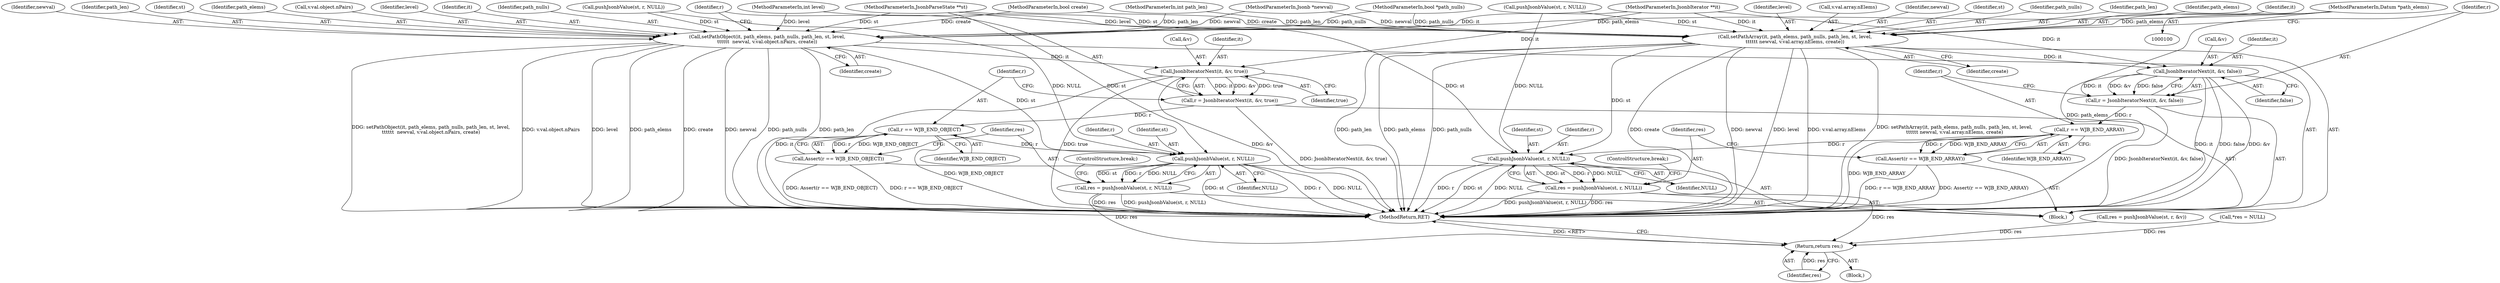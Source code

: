 digraph "0_postgresql_08fa47c4850cea32c3116665975bca219fbf2fe6_2@pointer" {
"1000102" [label="(MethodParameterIn,Datum *path_elems)"];
"1000137" [label="(Call,setPathArray(it, path_elems, path_nulls, path_len, st, level,\n\t\t\t\t\t\t newval, v.val.array.nElems, create))"];
"1000155" [label="(Call,JsonbIteratorNext(it, &v, false))"];
"1000153" [label="(Call,r = JsonbIteratorNext(it, &v, false))"];
"1000161" [label="(Call,r == WJB_END_ARRAY)"];
"1000160" [label="(Call,Assert(r == WJB_END_ARRAY))"];
"1000166" [label="(Call,pushJsonbValue(st, r, NULL))"];
"1000164" [label="(Call,res = pushJsonbValue(st, r, NULL))"];
"1000226" [label="(Return,return res;)"];
"1000178" [label="(Call,setPathObject(it, path_elems, path_nulls, path_len, st, level,\n\t\t\t\t\t\t  newval, v.val.object.nPairs, create))"];
"1000196" [label="(Call,JsonbIteratorNext(it, &v, true))"];
"1000194" [label="(Call,r = JsonbIteratorNext(it, &v, true))"];
"1000202" [label="(Call,r == WJB_END_OBJECT)"];
"1000201" [label="(Call,Assert(r == WJB_END_OBJECT))"];
"1000207" [label="(Call,pushJsonbValue(st, r, NULL))"];
"1000205" [label="(Call,res = pushJsonbValue(st, r, NULL))"];
"1000180" [label="(Identifier,path_elems)"];
"1000157" [label="(Call,&v)"];
"1000201" [label="(Call,Assert(r == WJB_END_OBJECT))"];
"1000169" [label="(Identifier,NULL)"];
"1000137" [label="(Call,setPathArray(it, path_elems, path_nulls, path_len, st, level,\n\t\t\t\t\t\t newval, v.val.array.nElems, create))"];
"1000166" [label="(Call,pushJsonbValue(st, r, NULL))"];
"1000160" [label="(Call,Assert(r == WJB_END_ARRAY))"];
"1000186" [label="(Call,v.val.object.nPairs)"];
"1000184" [label="(Identifier,level)"];
"1000143" [label="(Identifier,level)"];
"1000179" [label="(Identifier,it)"];
"1000167" [label="(Identifier,st)"];
"1000227" [label="(Identifier,res)"];
"1000214" [label="(Call,res = pushJsonbValue(st, r, &v))"];
"1000228" [label="(MethodReturn,RET)"];
"1000226" [label="(Return,return res;)"];
"1000104" [label="(MethodParameterIn,int path_len)"];
"1000107" [label="(MethodParameterIn,Jsonb *newval)"];
"1000133" [label="(Call,pushJsonbValue(st, r, NULL))"];
"1000145" [label="(Call,v.val.array.nElems)"];
"1000165" [label="(Identifier,res)"];
"1000193" [label="(Identifier,create)"];
"1000174" [label="(Call,pushJsonbValue(st, r, NULL))"];
"1000178" [label="(Call,setPathObject(it, path_elems, path_nulls, path_len, st, level,\n\t\t\t\t\t\t  newval, v.val.object.nPairs, create))"];
"1000204" [label="(Identifier,WJB_END_OBJECT)"];
"1000161" [label="(Call,r == WJB_END_ARRAY)"];
"1000101" [label="(MethodParameterIn,JsonbIterator **it)"];
"1000144" [label="(Identifier,newval)"];
"1000181" [label="(Identifier,path_nulls)"];
"1000196" [label="(Call,JsonbIteratorNext(it, &v, true))"];
"1000142" [label="(Identifier,st)"];
"1000209" [label="(Identifier,r)"];
"1000195" [label="(Identifier,r)"];
"1000200" [label="(Identifier,true)"];
"1000164" [label="(Call,res = pushJsonbValue(st, r, NULL))"];
"1000198" [label="(Call,&v)"];
"1000163" [label="(Identifier,WJB_END_ARRAY)"];
"1000103" [label="(MethodParameterIn,bool *path_nulls)"];
"1000159" [label="(Identifier,false)"];
"1000112" [label="(Call,*res = NULL)"];
"1000207" [label="(Call,pushJsonbValue(st, r, NULL))"];
"1000152" [label="(Identifier,create)"];
"1000156" [label="(Identifier,it)"];
"1000185" [label="(Identifier,newval)"];
"1000203" [label="(Identifier,r)"];
"1000194" [label="(Call,r = JsonbIteratorNext(it, &v, true))"];
"1000170" [label="(ControlStructure,break;)"];
"1000208" [label="(Identifier,st)"];
"1000205" [label="(Call,res = pushJsonbValue(st, r, NULL))"];
"1000140" [label="(Identifier,path_nulls)"];
"1000108" [label="(MethodParameterIn,bool create)"];
"1000141" [label="(Identifier,path_len)"];
"1000197" [label="(Identifier,it)"];
"1000182" [label="(Identifier,path_len)"];
"1000139" [label="(Identifier,path_elems)"];
"1000153" [label="(Call,r = JsonbIteratorNext(it, &v, false))"];
"1000202" [label="(Call,r == WJB_END_OBJECT)"];
"1000168" [label="(Identifier,r)"];
"1000129" [label="(Block,)"];
"1000183" [label="(Identifier,st)"];
"1000155" [label="(Call,JsonbIteratorNext(it, &v, false))"];
"1000162" [label="(Identifier,r)"];
"1000210" [label="(Identifier,NULL)"];
"1000138" [label="(Identifier,it)"];
"1000211" [label="(ControlStructure,break;)"];
"1000105" [label="(MethodParameterIn,JsonbParseState **st)"];
"1000109" [label="(Block,)"];
"1000154" [label="(Identifier,r)"];
"1000206" [label="(Identifier,res)"];
"1000106" [label="(MethodParameterIn,int level)"];
"1000102" [label="(MethodParameterIn,Datum *path_elems)"];
"1000102" -> "1000100"  [label="AST: "];
"1000102" -> "1000228"  [label="DDG: path_elems"];
"1000102" -> "1000137"  [label="DDG: path_elems"];
"1000102" -> "1000178"  [label="DDG: path_elems"];
"1000137" -> "1000129"  [label="AST: "];
"1000137" -> "1000152"  [label="CFG: "];
"1000138" -> "1000137"  [label="AST: "];
"1000139" -> "1000137"  [label="AST: "];
"1000140" -> "1000137"  [label="AST: "];
"1000141" -> "1000137"  [label="AST: "];
"1000142" -> "1000137"  [label="AST: "];
"1000143" -> "1000137"  [label="AST: "];
"1000144" -> "1000137"  [label="AST: "];
"1000145" -> "1000137"  [label="AST: "];
"1000152" -> "1000137"  [label="AST: "];
"1000154" -> "1000137"  [label="CFG: "];
"1000137" -> "1000228"  [label="DDG: path_len"];
"1000137" -> "1000228"  [label="DDG: path_elems"];
"1000137" -> "1000228"  [label="DDG: path_nulls"];
"1000137" -> "1000228"  [label="DDG: create"];
"1000137" -> "1000228"  [label="DDG: newval"];
"1000137" -> "1000228"  [label="DDG: level"];
"1000137" -> "1000228"  [label="DDG: v.val.array.nElems"];
"1000137" -> "1000228"  [label="DDG: setPathArray(it, path_elems, path_nulls, path_len, st, level,\n\t\t\t\t\t\t newval, v.val.array.nElems, create)"];
"1000101" -> "1000137"  [label="DDG: it"];
"1000103" -> "1000137"  [label="DDG: path_nulls"];
"1000104" -> "1000137"  [label="DDG: path_len"];
"1000133" -> "1000137"  [label="DDG: st"];
"1000105" -> "1000137"  [label="DDG: st"];
"1000106" -> "1000137"  [label="DDG: level"];
"1000107" -> "1000137"  [label="DDG: newval"];
"1000108" -> "1000137"  [label="DDG: create"];
"1000137" -> "1000155"  [label="DDG: it"];
"1000137" -> "1000166"  [label="DDG: st"];
"1000155" -> "1000153"  [label="AST: "];
"1000155" -> "1000159"  [label="CFG: "];
"1000156" -> "1000155"  [label="AST: "];
"1000157" -> "1000155"  [label="AST: "];
"1000159" -> "1000155"  [label="AST: "];
"1000153" -> "1000155"  [label="CFG: "];
"1000155" -> "1000228"  [label="DDG: it"];
"1000155" -> "1000228"  [label="DDG: false"];
"1000155" -> "1000228"  [label="DDG: &v"];
"1000155" -> "1000153"  [label="DDG: it"];
"1000155" -> "1000153"  [label="DDG: &v"];
"1000155" -> "1000153"  [label="DDG: false"];
"1000101" -> "1000155"  [label="DDG: it"];
"1000153" -> "1000129"  [label="AST: "];
"1000154" -> "1000153"  [label="AST: "];
"1000162" -> "1000153"  [label="CFG: "];
"1000153" -> "1000228"  [label="DDG: JsonbIteratorNext(it, &v, false)"];
"1000153" -> "1000161"  [label="DDG: r"];
"1000161" -> "1000160"  [label="AST: "];
"1000161" -> "1000163"  [label="CFG: "];
"1000162" -> "1000161"  [label="AST: "];
"1000163" -> "1000161"  [label="AST: "];
"1000160" -> "1000161"  [label="CFG: "];
"1000161" -> "1000228"  [label="DDG: WJB_END_ARRAY"];
"1000161" -> "1000160"  [label="DDG: r"];
"1000161" -> "1000160"  [label="DDG: WJB_END_ARRAY"];
"1000161" -> "1000166"  [label="DDG: r"];
"1000160" -> "1000129"  [label="AST: "];
"1000165" -> "1000160"  [label="CFG: "];
"1000160" -> "1000228"  [label="DDG: Assert(r == WJB_END_ARRAY)"];
"1000160" -> "1000228"  [label="DDG: r == WJB_END_ARRAY"];
"1000166" -> "1000164"  [label="AST: "];
"1000166" -> "1000169"  [label="CFG: "];
"1000167" -> "1000166"  [label="AST: "];
"1000168" -> "1000166"  [label="AST: "];
"1000169" -> "1000166"  [label="AST: "];
"1000164" -> "1000166"  [label="CFG: "];
"1000166" -> "1000228"  [label="DDG: NULL"];
"1000166" -> "1000228"  [label="DDG: r"];
"1000166" -> "1000228"  [label="DDG: st"];
"1000166" -> "1000164"  [label="DDG: st"];
"1000166" -> "1000164"  [label="DDG: r"];
"1000166" -> "1000164"  [label="DDG: NULL"];
"1000105" -> "1000166"  [label="DDG: st"];
"1000133" -> "1000166"  [label="DDG: NULL"];
"1000164" -> "1000129"  [label="AST: "];
"1000165" -> "1000164"  [label="AST: "];
"1000170" -> "1000164"  [label="CFG: "];
"1000164" -> "1000228"  [label="DDG: pushJsonbValue(st, r, NULL)"];
"1000164" -> "1000228"  [label="DDG: res"];
"1000164" -> "1000226"  [label="DDG: res"];
"1000226" -> "1000109"  [label="AST: "];
"1000226" -> "1000227"  [label="CFG: "];
"1000227" -> "1000226"  [label="AST: "];
"1000228" -> "1000226"  [label="CFG: "];
"1000226" -> "1000228"  [label="DDG: <RET>"];
"1000227" -> "1000226"  [label="DDG: res"];
"1000205" -> "1000226"  [label="DDG: res"];
"1000112" -> "1000226"  [label="DDG: res"];
"1000214" -> "1000226"  [label="DDG: res"];
"1000178" -> "1000129"  [label="AST: "];
"1000178" -> "1000193"  [label="CFG: "];
"1000179" -> "1000178"  [label="AST: "];
"1000180" -> "1000178"  [label="AST: "];
"1000181" -> "1000178"  [label="AST: "];
"1000182" -> "1000178"  [label="AST: "];
"1000183" -> "1000178"  [label="AST: "];
"1000184" -> "1000178"  [label="AST: "];
"1000185" -> "1000178"  [label="AST: "];
"1000186" -> "1000178"  [label="AST: "];
"1000193" -> "1000178"  [label="AST: "];
"1000195" -> "1000178"  [label="CFG: "];
"1000178" -> "1000228"  [label="DDG: newval"];
"1000178" -> "1000228"  [label="DDG: path_nulls"];
"1000178" -> "1000228"  [label="DDG: path_len"];
"1000178" -> "1000228"  [label="DDG: setPathObject(it, path_elems, path_nulls, path_len, st, level,\n\t\t\t\t\t\t  newval, v.val.object.nPairs, create)"];
"1000178" -> "1000228"  [label="DDG: v.val.object.nPairs"];
"1000178" -> "1000228"  [label="DDG: level"];
"1000178" -> "1000228"  [label="DDG: path_elems"];
"1000178" -> "1000228"  [label="DDG: create"];
"1000101" -> "1000178"  [label="DDG: it"];
"1000103" -> "1000178"  [label="DDG: path_nulls"];
"1000104" -> "1000178"  [label="DDG: path_len"];
"1000174" -> "1000178"  [label="DDG: st"];
"1000105" -> "1000178"  [label="DDG: st"];
"1000106" -> "1000178"  [label="DDG: level"];
"1000107" -> "1000178"  [label="DDG: newval"];
"1000108" -> "1000178"  [label="DDG: create"];
"1000178" -> "1000196"  [label="DDG: it"];
"1000178" -> "1000207"  [label="DDG: st"];
"1000196" -> "1000194"  [label="AST: "];
"1000196" -> "1000200"  [label="CFG: "];
"1000197" -> "1000196"  [label="AST: "];
"1000198" -> "1000196"  [label="AST: "];
"1000200" -> "1000196"  [label="AST: "];
"1000194" -> "1000196"  [label="CFG: "];
"1000196" -> "1000228"  [label="DDG: it"];
"1000196" -> "1000228"  [label="DDG: true"];
"1000196" -> "1000228"  [label="DDG: &v"];
"1000196" -> "1000194"  [label="DDG: it"];
"1000196" -> "1000194"  [label="DDG: &v"];
"1000196" -> "1000194"  [label="DDG: true"];
"1000101" -> "1000196"  [label="DDG: it"];
"1000194" -> "1000129"  [label="AST: "];
"1000195" -> "1000194"  [label="AST: "];
"1000203" -> "1000194"  [label="CFG: "];
"1000194" -> "1000228"  [label="DDG: JsonbIteratorNext(it, &v, true)"];
"1000194" -> "1000202"  [label="DDG: r"];
"1000202" -> "1000201"  [label="AST: "];
"1000202" -> "1000204"  [label="CFG: "];
"1000203" -> "1000202"  [label="AST: "];
"1000204" -> "1000202"  [label="AST: "];
"1000201" -> "1000202"  [label="CFG: "];
"1000202" -> "1000228"  [label="DDG: WJB_END_OBJECT"];
"1000202" -> "1000201"  [label="DDG: r"];
"1000202" -> "1000201"  [label="DDG: WJB_END_OBJECT"];
"1000202" -> "1000207"  [label="DDG: r"];
"1000201" -> "1000129"  [label="AST: "];
"1000206" -> "1000201"  [label="CFG: "];
"1000201" -> "1000228"  [label="DDG: Assert(r == WJB_END_OBJECT)"];
"1000201" -> "1000228"  [label="DDG: r == WJB_END_OBJECT"];
"1000207" -> "1000205"  [label="AST: "];
"1000207" -> "1000210"  [label="CFG: "];
"1000208" -> "1000207"  [label="AST: "];
"1000209" -> "1000207"  [label="AST: "];
"1000210" -> "1000207"  [label="AST: "];
"1000205" -> "1000207"  [label="CFG: "];
"1000207" -> "1000228"  [label="DDG: st"];
"1000207" -> "1000228"  [label="DDG: r"];
"1000207" -> "1000228"  [label="DDG: NULL"];
"1000207" -> "1000205"  [label="DDG: st"];
"1000207" -> "1000205"  [label="DDG: r"];
"1000207" -> "1000205"  [label="DDG: NULL"];
"1000105" -> "1000207"  [label="DDG: st"];
"1000174" -> "1000207"  [label="DDG: NULL"];
"1000205" -> "1000129"  [label="AST: "];
"1000206" -> "1000205"  [label="AST: "];
"1000211" -> "1000205"  [label="CFG: "];
"1000205" -> "1000228"  [label="DDG: res"];
"1000205" -> "1000228"  [label="DDG: pushJsonbValue(st, r, NULL)"];
}
